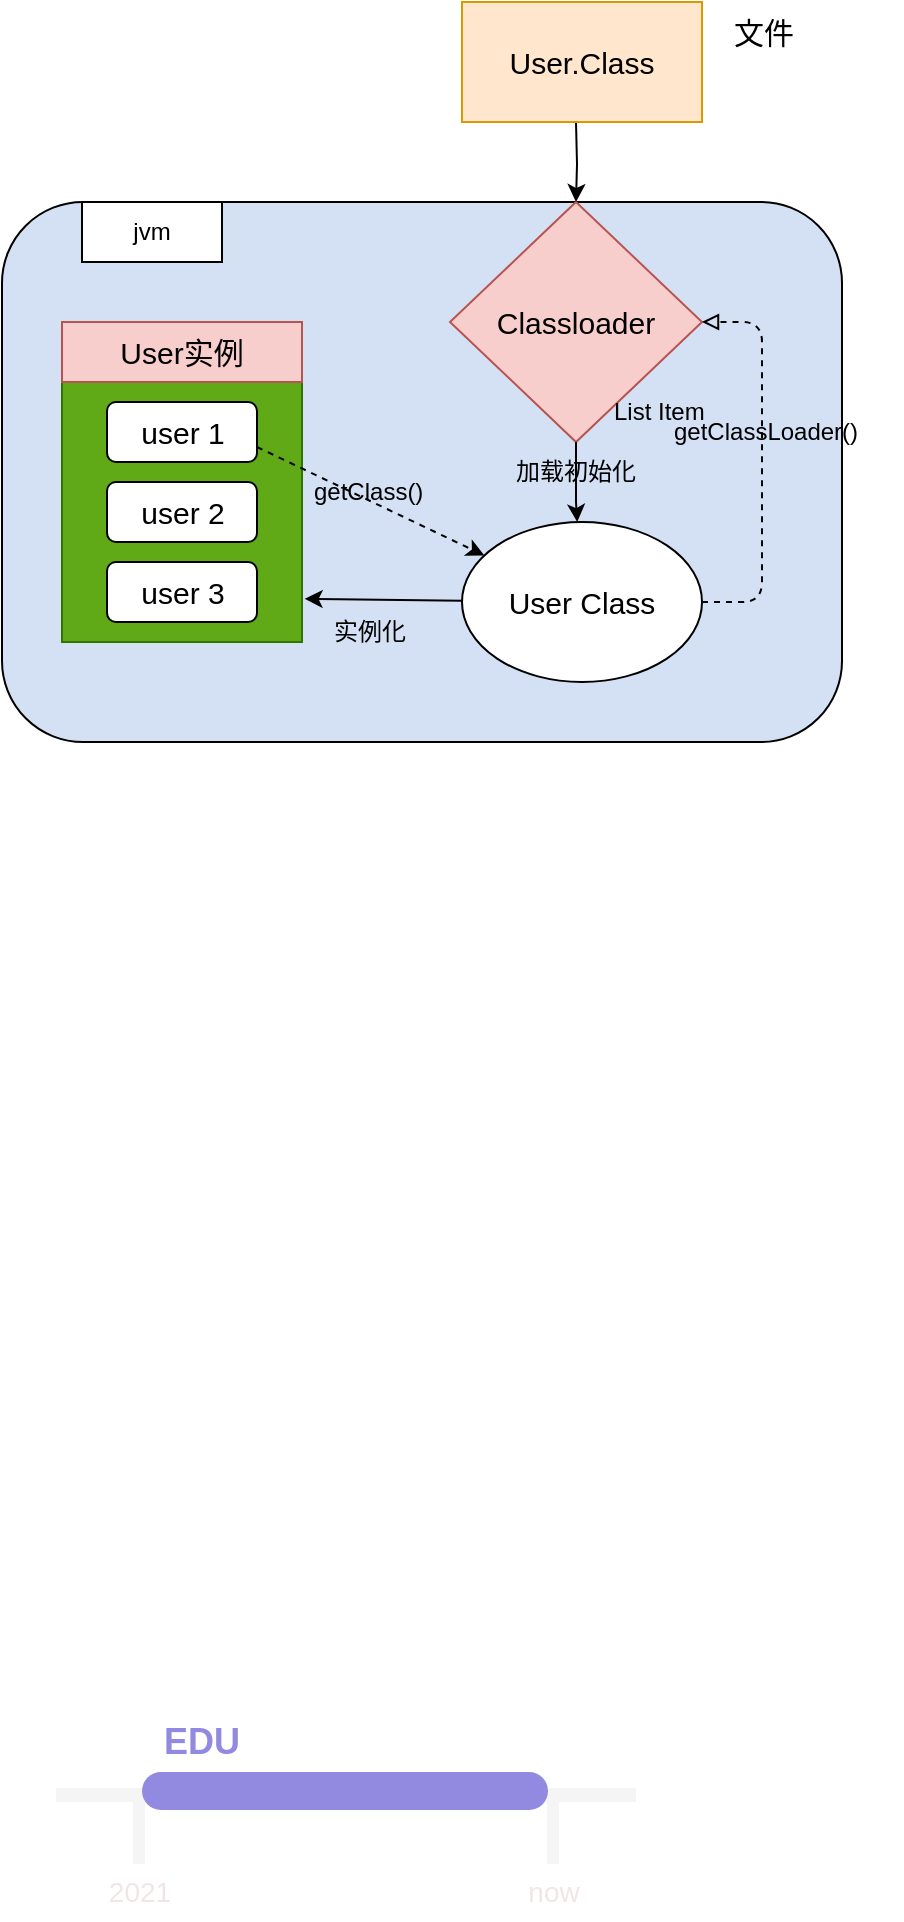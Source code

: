 <mxfile version="21.6.5" type="github">
  <diagram name="第 1 页" id="zxa8kRrm9WGZQYI5S8br">
    <mxGraphModel dx="548" dy="306" grid="0" gridSize="10" guides="1" tooltips="1" connect="1" arrows="1" fold="1" page="1" pageScale="1" pageWidth="827" pageHeight="1169" math="0" shadow="0">
      <root>
        <mxCell id="0" />
        <mxCell id="1" parent="0" />
        <mxCell id="R5HJx99CSs3_G7NtO2Lx-9" value="" style="shape=tee;whiteSpace=wrap;html=1;dx=6;dy=7;fillColor=#f5f5f5;strokeColor=none;fontColor=#333333;" vertex="1" parent="1">
          <mxGeometry x="304" y="913" width="83" height="38" as="geometry" />
        </mxCell>
        <mxCell id="cZb_3BcDoHcY1prgdpEC-1" value="" style="rounded=1;whiteSpace=wrap;html=1;fillColor=#D4E1F5;gradientColor=none;movable=1;resizable=1;rotatable=1;deletable=1;editable=1;locked=0;connectable=1;" parent="1" vertex="1">
          <mxGeometry x="70" y="120" width="420" height="270" as="geometry" />
        </mxCell>
        <mxCell id="R5HJx99CSs3_G7NtO2Lx-8" value="" style="shape=tee;whiteSpace=wrap;html=1;dx=6;dy=7;fillColor=#f5f5f5;strokeColor=none;fontColor=#333333;" vertex="1" parent="1">
          <mxGeometry x="97" y="913" width="83" height="38" as="geometry" />
        </mxCell>
        <mxCell id="cZb_3BcDoHcY1prgdpEC-4" value="jvm" style="rounded=0;whiteSpace=wrap;html=1;fillColor=default;strokeColor=default;" parent="1" vertex="1">
          <mxGeometry x="110" y="120" width="70" height="30" as="geometry" />
        </mxCell>
        <mxCell id="cZb_3BcDoHcY1prgdpEC-6" value="" style="rounded=0;whiteSpace=wrap;html=1;strokeColor=#2D7600;fontSize=15;fillColor=#60a917;fontColor=#ffffff;" parent="1" vertex="1">
          <mxGeometry x="100" y="180" width="120" height="160" as="geometry" />
        </mxCell>
        <mxCell id="cZb_3BcDoHcY1prgdpEC-7" value="User实例" style="rounded=0;whiteSpace=wrap;html=1;strokeColor=#b85450;fontSize=15;fillColor=#f8cecc;" parent="1" vertex="1">
          <mxGeometry x="100" y="180" width="120" height="30" as="geometry" />
        </mxCell>
        <mxCell id="cZb_3BcDoHcY1prgdpEC-27" value="" style="orthogonalLoop=1;jettySize=auto;html=1;fontSize=12;startArrow=none;startFill=0;exitX=1;exitY=0.75;exitDx=0;exitDy=0;dashed=1;" parent="1" source="cZb_3BcDoHcY1prgdpEC-8" target="cZb_3BcDoHcY1prgdpEC-11" edge="1">
          <mxGeometry relative="1" as="geometry" />
        </mxCell>
        <mxCell id="cZb_3BcDoHcY1prgdpEC-8" value="user 1" style="rounded=1;whiteSpace=wrap;html=1;strokeColor=default;fontSize=15;fillColor=default;" parent="1" vertex="1">
          <mxGeometry x="122.5" y="220" width="75" height="30" as="geometry" />
        </mxCell>
        <mxCell id="cZb_3BcDoHcY1prgdpEC-9" value="user 2" style="rounded=1;whiteSpace=wrap;html=1;strokeColor=default;fontSize=15;fillColor=default;" parent="1" vertex="1">
          <mxGeometry x="122.5" y="260" width="75" height="30" as="geometry" />
        </mxCell>
        <mxCell id="cZb_3BcDoHcY1prgdpEC-10" value="user 3" style="rounded=1;whiteSpace=wrap;html=1;strokeColor=default;fontSize=15;fillColor=default;" parent="1" vertex="1">
          <mxGeometry x="122.5" y="300" width="75" height="30" as="geometry" />
        </mxCell>
        <mxCell id="cZb_3BcDoHcY1prgdpEC-24" value="" style="orthogonalLoop=1;jettySize=auto;html=1;fontSize=12;entryX=1.011;entryY=0.865;entryDx=0;entryDy=0;entryPerimeter=0;startArrow=none;startFill=0;" parent="1" source="cZb_3BcDoHcY1prgdpEC-11" target="cZb_3BcDoHcY1prgdpEC-6" edge="1">
          <mxGeometry relative="1" as="geometry" />
        </mxCell>
        <mxCell id="cZb_3BcDoHcY1prgdpEC-11" value="User Class" style="ellipse;whiteSpace=wrap;html=1;strokeColor=default;fontSize=15;fillColor=default;" parent="1" vertex="1">
          <mxGeometry x="300" y="280" width="120" height="80" as="geometry" />
        </mxCell>
        <mxCell id="cZb_3BcDoHcY1prgdpEC-12" value="Classloader" style="rhombus;whiteSpace=wrap;html=1;strokeColor=#b85450;fontSize=15;fillColor=#f8cecc;" parent="1" vertex="1">
          <mxGeometry x="294" y="120" width="126" height="120" as="geometry" />
        </mxCell>
        <mxCell id="cZb_3BcDoHcY1prgdpEC-16" style="edgeStyle=orthogonalEdgeStyle;rounded=0;orthogonalLoop=1;jettySize=auto;html=1;fontSize=15;" parent="1" target="cZb_3BcDoHcY1prgdpEC-12" edge="1">
          <mxGeometry relative="1" as="geometry">
            <mxPoint x="357" y="80" as="sourcePoint" />
          </mxGeometry>
        </mxCell>
        <mxCell id="cZb_3BcDoHcY1prgdpEC-13" value="User.Class" style="rounded=0;whiteSpace=wrap;html=1;strokeColor=#d79b00;fontSize=15;fillColor=#ffe6cc;" parent="1" vertex="1">
          <mxGeometry x="300" y="20" width="120" height="60" as="geometry" />
        </mxCell>
        <mxCell id="cZb_3BcDoHcY1prgdpEC-15" value="文件" style="text;strokeColor=none;fillColor=none;align=left;verticalAlign=middle;spacingLeft=4;spacingRight=4;overflow=hidden;points=[[0,0.5],[1,0.5]];portConstraint=eastwest;rotatable=0;whiteSpace=wrap;html=1;fontSize=15;" parent="1" vertex="1">
          <mxGeometry x="430" y="20" width="80" height="30" as="geometry" />
        </mxCell>
        <mxCell id="cZb_3BcDoHcY1prgdpEC-17" value="" style="endArrow=classic;html=1;rounded=0;fontSize=15;exitX=0.5;exitY=1;exitDx=0;exitDy=0;" parent="1" source="cZb_3BcDoHcY1prgdpEC-12" target="cZb_3BcDoHcY1prgdpEC-11" edge="1">
          <mxGeometry width="50" height="50" relative="1" as="geometry">
            <mxPoint x="380" y="260" as="sourcePoint" />
            <mxPoint x="430" y="210" as="targetPoint" />
            <Array as="points">
              <mxPoint x="357" y="270" />
            </Array>
          </mxGeometry>
        </mxCell>
        <mxCell id="cZb_3BcDoHcY1prgdpEC-18" value="" style="endArrow=block;dashed=1;endFill=0;html=1;fontSize=15;entryX=1;entryY=0.5;entryDx=0;entryDy=0;entryPerimeter=0;edgeStyle=entityRelationEdgeStyle;" parent="1" source="cZb_3BcDoHcY1prgdpEC-11" target="cZb_3BcDoHcY1prgdpEC-12" edge="1">
          <mxGeometry width="160" relative="1" as="geometry">
            <mxPoint x="330" y="240" as="sourcePoint" />
            <mxPoint x="490" y="240" as="targetPoint" />
          </mxGeometry>
        </mxCell>
        <mxCell id="cZb_3BcDoHcY1prgdpEC-19" value="加载初始化" style="text;strokeColor=none;fillColor=none;align=left;verticalAlign=middle;spacingLeft=4;spacingRight=4;overflow=hidden;points=[[0,0.5],[1,0.5]];portConstraint=eastwest;rotatable=0;whiteSpace=wrap;html=1;fontSize=12;" parent="1" vertex="1">
          <mxGeometry x="321" y="240" width="89" height="30" as="geometry" />
        </mxCell>
        <mxCell id="cZb_3BcDoHcY1prgdpEC-20" value="getClassLoader()" style="text;strokeColor=none;fillColor=none;align=left;verticalAlign=middle;spacingLeft=4;spacingRight=4;overflow=hidden;points=[[0,0.5],[1,0.5]];portConstraint=eastwest;rotatable=0;whiteSpace=wrap;html=1;fontSize=12;" parent="1" vertex="1">
          <mxGeometry x="400" y="220" width="120" height="30" as="geometry" />
        </mxCell>
        <mxCell id="cZb_3BcDoHcY1prgdpEC-25" value="List Item" style="text;strokeColor=none;fillColor=none;align=left;verticalAlign=middle;spacingLeft=4;spacingRight=4;overflow=hidden;points=[[0,0.5],[1,0.5]];portConstraint=eastwest;rotatable=0;whiteSpace=wrap;html=1;fontSize=12;" parent="1" vertex="1">
          <mxGeometry x="370" y="210" width="80" height="30" as="geometry" />
        </mxCell>
        <mxCell id="cZb_3BcDoHcY1prgdpEC-26" value="实例化" style="text;strokeColor=none;fillColor=none;align=left;verticalAlign=middle;spacingLeft=4;spacingRight=4;overflow=hidden;points=[[0,0.5],[1,0.5]];portConstraint=eastwest;rotatable=0;whiteSpace=wrap;html=1;fontSize=12;" parent="1" vertex="1">
          <mxGeometry x="230" y="320" width="80" height="30" as="geometry" />
        </mxCell>
        <mxCell id="cZb_3BcDoHcY1prgdpEC-28" value="getClass()" style="text;strokeColor=none;fillColor=none;align=left;verticalAlign=middle;spacingLeft=4;spacingRight=4;overflow=hidden;points=[[0,0.5],[1,0.5]];portConstraint=eastwest;rotatable=0;whiteSpace=wrap;html=1;fontSize=12;" parent="1" vertex="1">
          <mxGeometry x="220" y="250" width="80" height="30" as="geometry" />
        </mxCell>
        <mxCell id="R5HJx99CSs3_G7NtO2Lx-1" value="" style="rounded=1;whiteSpace=wrap;html=1;arcSize=50;fillColor=#9289E1;strokeColor=none;" vertex="1" parent="1">
          <mxGeometry x="140" y="905" width="203" height="19" as="geometry" />
        </mxCell>
        <mxCell id="R5HJx99CSs3_G7NtO2Lx-4" value="&lt;h2&gt;&lt;font color=&quot;#9289e1&quot;&gt;EDU&lt;/font&gt;&lt;/h2&gt;" style="text;html=1;strokeColor=none;fillColor=none;align=center;verticalAlign=middle;whiteSpace=wrap;rounded=0;" vertex="1" parent="1">
          <mxGeometry x="140" y="875" width="60" height="30" as="geometry" />
        </mxCell>
        <mxCell id="R5HJx99CSs3_G7NtO2Lx-12" value="2021" style="text;html=1;strokeColor=none;fillColor=none;align=center;verticalAlign=middle;whiteSpace=wrap;rounded=0;fontColor=#f0e6e6;fontFamily=Helvetica;fontSize=14;labelBorderColor=none;labelBackgroundColor=none;" vertex="1" parent="1">
          <mxGeometry x="109.75" y="951" width="57.5" height="28" as="geometry" />
        </mxCell>
        <mxCell id="R5HJx99CSs3_G7NtO2Lx-16" value="now" style="text;html=1;strokeColor=none;fillColor=none;align=center;verticalAlign=middle;whiteSpace=wrap;rounded=0;fontColor=#f0e6e6;fontFamily=Helvetica;fontSize=14;labelBorderColor=none;labelBackgroundColor=none;" vertex="1" parent="1">
          <mxGeometry x="316.75" y="951" width="57.5" height="28" as="geometry" />
        </mxCell>
      </root>
    </mxGraphModel>
  </diagram>
</mxfile>
